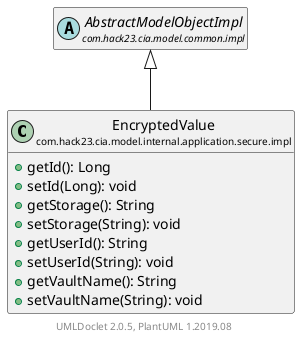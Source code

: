 @startuml
    set namespaceSeparator none
    hide empty fields
    hide empty methods

    class "<size:14>EncryptedValue\n<size:10>com.hack23.cia.model.internal.application.secure.impl" as com.hack23.cia.model.internal.application.secure.impl.EncryptedValue [[EncryptedValue.html]] {
        +getId(): Long
        +setId(Long): void
        +getStorage(): String
        +setStorage(String): void
        +getUserId(): String
        +setUserId(String): void
        +getVaultName(): String
        +setVaultName(String): void
    }

    abstract class "<size:14>AbstractModelObjectImpl\n<size:10>com.hack23.cia.model.common.impl" as com.hack23.cia.model.common.impl.AbstractModelObjectImpl

    com.hack23.cia.model.common.impl.AbstractModelObjectImpl <|-- com.hack23.cia.model.internal.application.secure.impl.EncryptedValue

    center footer UMLDoclet 2.0.5, PlantUML 1.2019.08
@enduml
